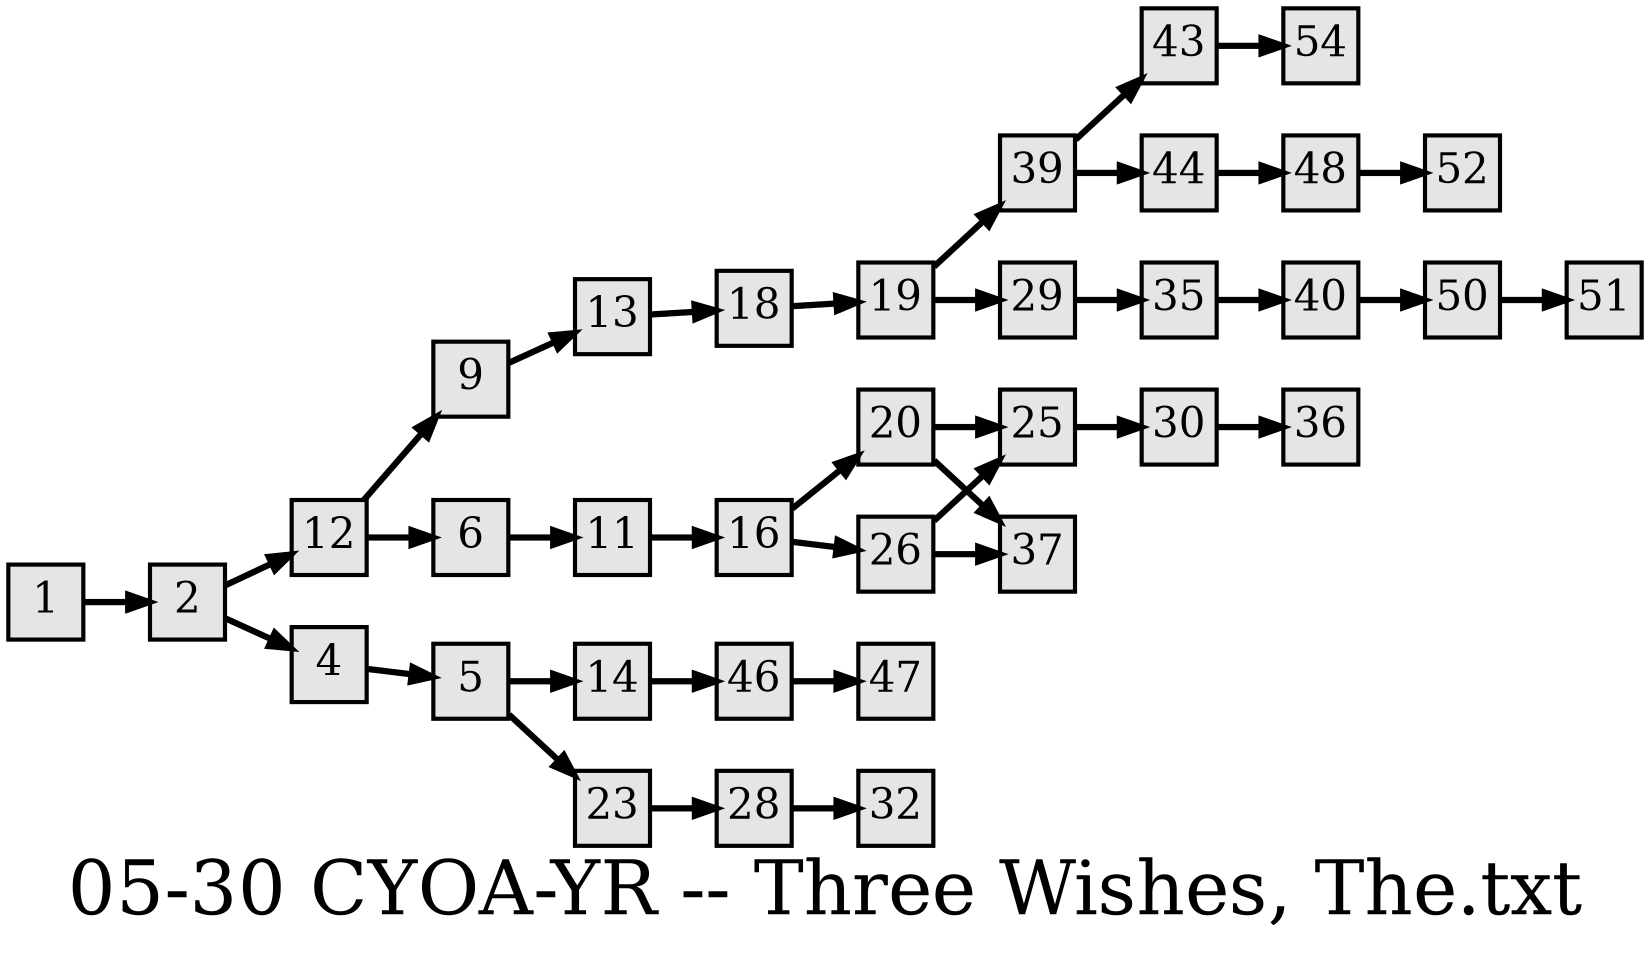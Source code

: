 digraph g{
  graph [ label="05-30 CYOA-YR -- Three Wishes, The.txt" rankdir=LR, ordering=out, fontsize=36, nodesep="0.35", ranksep="0.45"];
  node  [shape=rect, penwidth=2, fontsize=20, style=filled, fillcolor=grey90, margin="0,0", labelfloat=true, regular=true, fixedsize=true];
  edge  [labelfloat=true, penwidth=3, fontsize=12];

  1 -> 2;
  2 -> 12;
  2 -> 4;
  4 -> 5;
  5 -> 14;
  5 -> 23;
  6 -> 11;
  9 -> 13;
  11 -> 16;
  12 -> 9;
  12 -> 6;
  13 -> 18;
  14 -> 46;
  16 -> 20;
  16 -> 26;
  18 -> 19;
  19 -> 39;
  19 -> 29;
  20 -> 25;
  20 -> 37;
  23 -> 28;
  25 -> 30;
  26 -> 25;
  26 -> 37;
  28 -> 32;
  29 -> 35;
  30 -> 36;
  35 -> 40;
  39 -> 43;
  39 -> 44;
  40 -> 50;
  43 -> 54;
  44 -> 48;
  46 -> 47;
  48 -> 52;
  50 -> 51;
}

